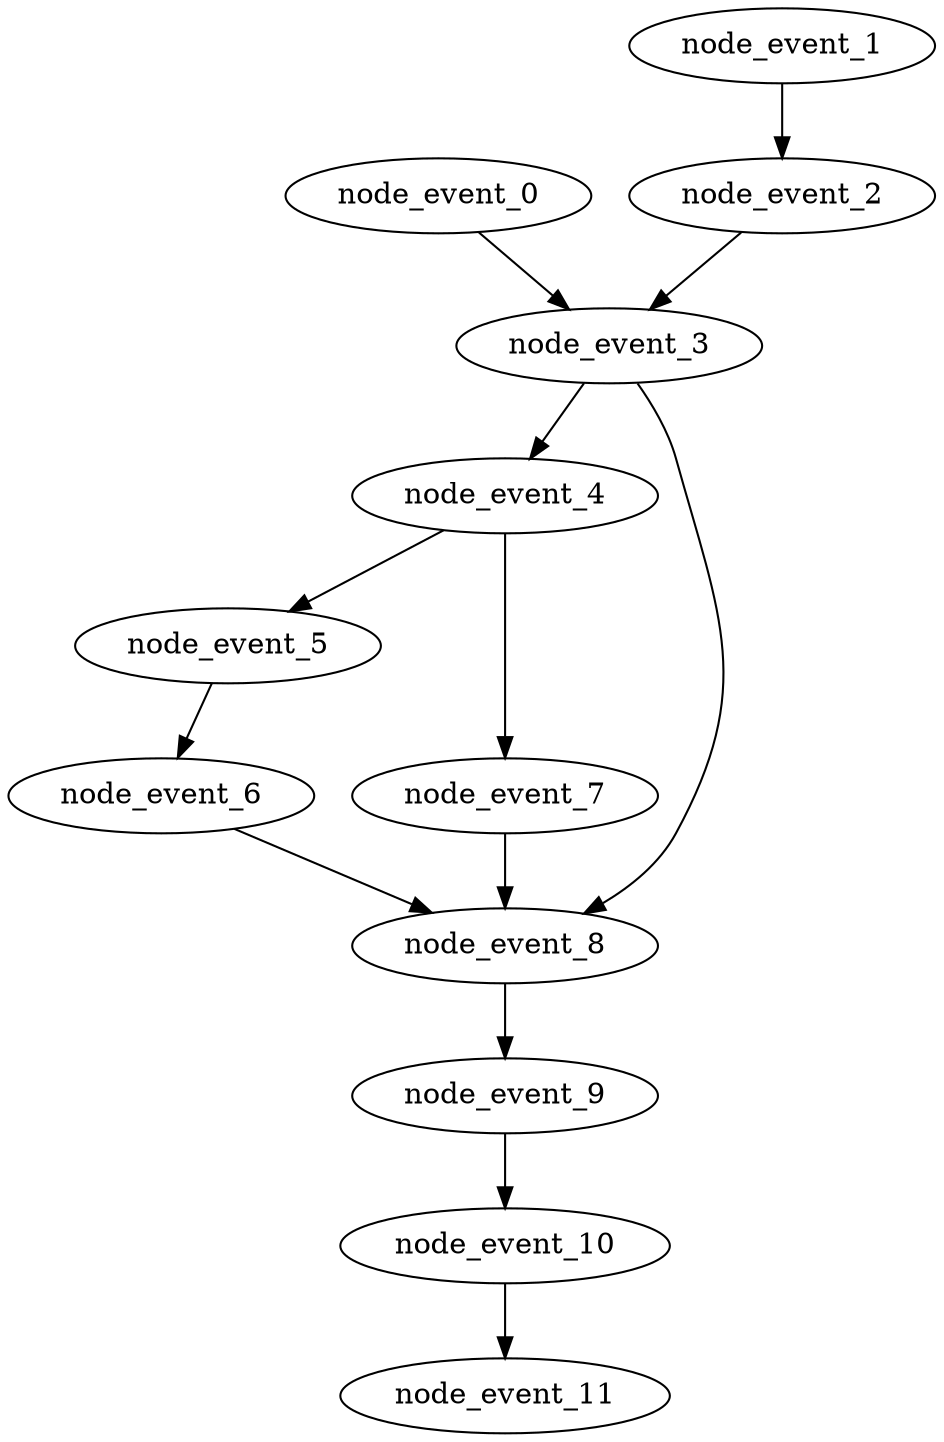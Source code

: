 digraph {
    node_event_0 [EventIndex="0" EventType="DotQasm.Scheduling.GateEvent" Depth="1" Dependencies="0" Latency="00:00:00.0010000" Priority="0.017"];
    node_event_1 [EventIndex="1" EventType="DotQasm.Scheduling.GateEvent" Depth="1" Dependencies="0" Latency="00:00:00.0010000" Priority="0.019000000000000003"];
    node_event_2 [EventIndex="2" EventType="DotQasm.Scheduling.ControlledGateEvent" Depth="2" Dependencies="1" Latency="00:00:00.0020000" Priority="0.018000000000000002"];
    node_event_3 [EventIndex="3" EventType="DotQasm.Scheduling.BarrierEvent" Depth="3" Dependencies="3" Latency="00:00:00.0010000" Priority="0.016"];
    node_event_4 [EventIndex="4" EventType="DotQasm.Scheduling.ControlledGateEvent" Depth="4" Dependencies="4" Latency="00:00:00.0020000" Priority="0.015000000000000001"];
    node_event_5 [EventIndex="5" EventType="DotQasm.Scheduling.GateEvent" Depth="5" Dependencies="5" Latency="00:00:00.0010000" Priority="0.013000000000000001"];
    node_event_6 [EventIndex="6" EventType="DotQasm.Scheduling.MeasurementEvent" Depth="6" Dependencies="6" Latency="00:00:00.0030000" Priority="0.012"];
    node_event_7 [EventIndex="7" EventType="DotQasm.Scheduling.MeasurementEvent" Depth="5" Dependencies="5" Latency="00:00:00.0030000" Priority="0.012"];
    node_event_8 [EventIndex="8" EventType="DotQasm.Scheduling.IfEvent" Depth="7" Dependencies="17" Latency="00:00:00.0020000" Priority="0.009000000000000001"];
    node_event_9 [EventIndex="9" EventType="DotQasm.Scheduling.IfEvent" Depth="8" Dependencies="18" Latency="00:00:00.0020000" Priority="0.007"];
    node_event_10 [EventIndex="10" EventType="DotQasm.Scheduling.IfEvent" Depth="9" Dependencies="19" Latency="00:00:00.0020000" Priority="0.005"];
    node_event_11 [EventIndex="11" EventType="DotQasm.Scheduling.MeasurementEvent" Depth="10" Dependencies="20" Latency="00:00:00.0030000" Priority="0.003"];
    node_event_0 -> node_event_3;
    node_event_1 -> node_event_2;
    node_event_2 -> node_event_3;
    node_event_3 -> node_event_4;
    node_event_3 -> node_event_8;
    node_event_4 -> node_event_5;
    node_event_4 -> node_event_7;
    node_event_5 -> node_event_6;
    node_event_6 -> node_event_8;
    node_event_7 -> node_event_8;
    node_event_8 -> node_event_9;
    node_event_9 -> node_event_10;
    node_event_10 -> node_event_11;
}
